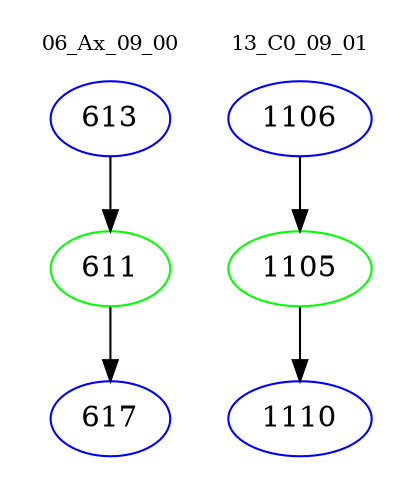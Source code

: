 digraph{
subgraph cluster_0 {
color = white
label = "06_Ax_09_00";
fontsize=10;
T0_613 [label="613", color="blue"]
T0_613 -> T0_611 [color="black"]
T0_611 [label="611", color="green"]
T0_611 -> T0_617 [color="black"]
T0_617 [label="617", color="blue"]
}
subgraph cluster_1 {
color = white
label = "13_C0_09_01";
fontsize=10;
T1_1106 [label="1106", color="blue"]
T1_1106 -> T1_1105 [color="black"]
T1_1105 [label="1105", color="green"]
T1_1105 -> T1_1110 [color="black"]
T1_1110 [label="1110", color="blue"]
}
}
